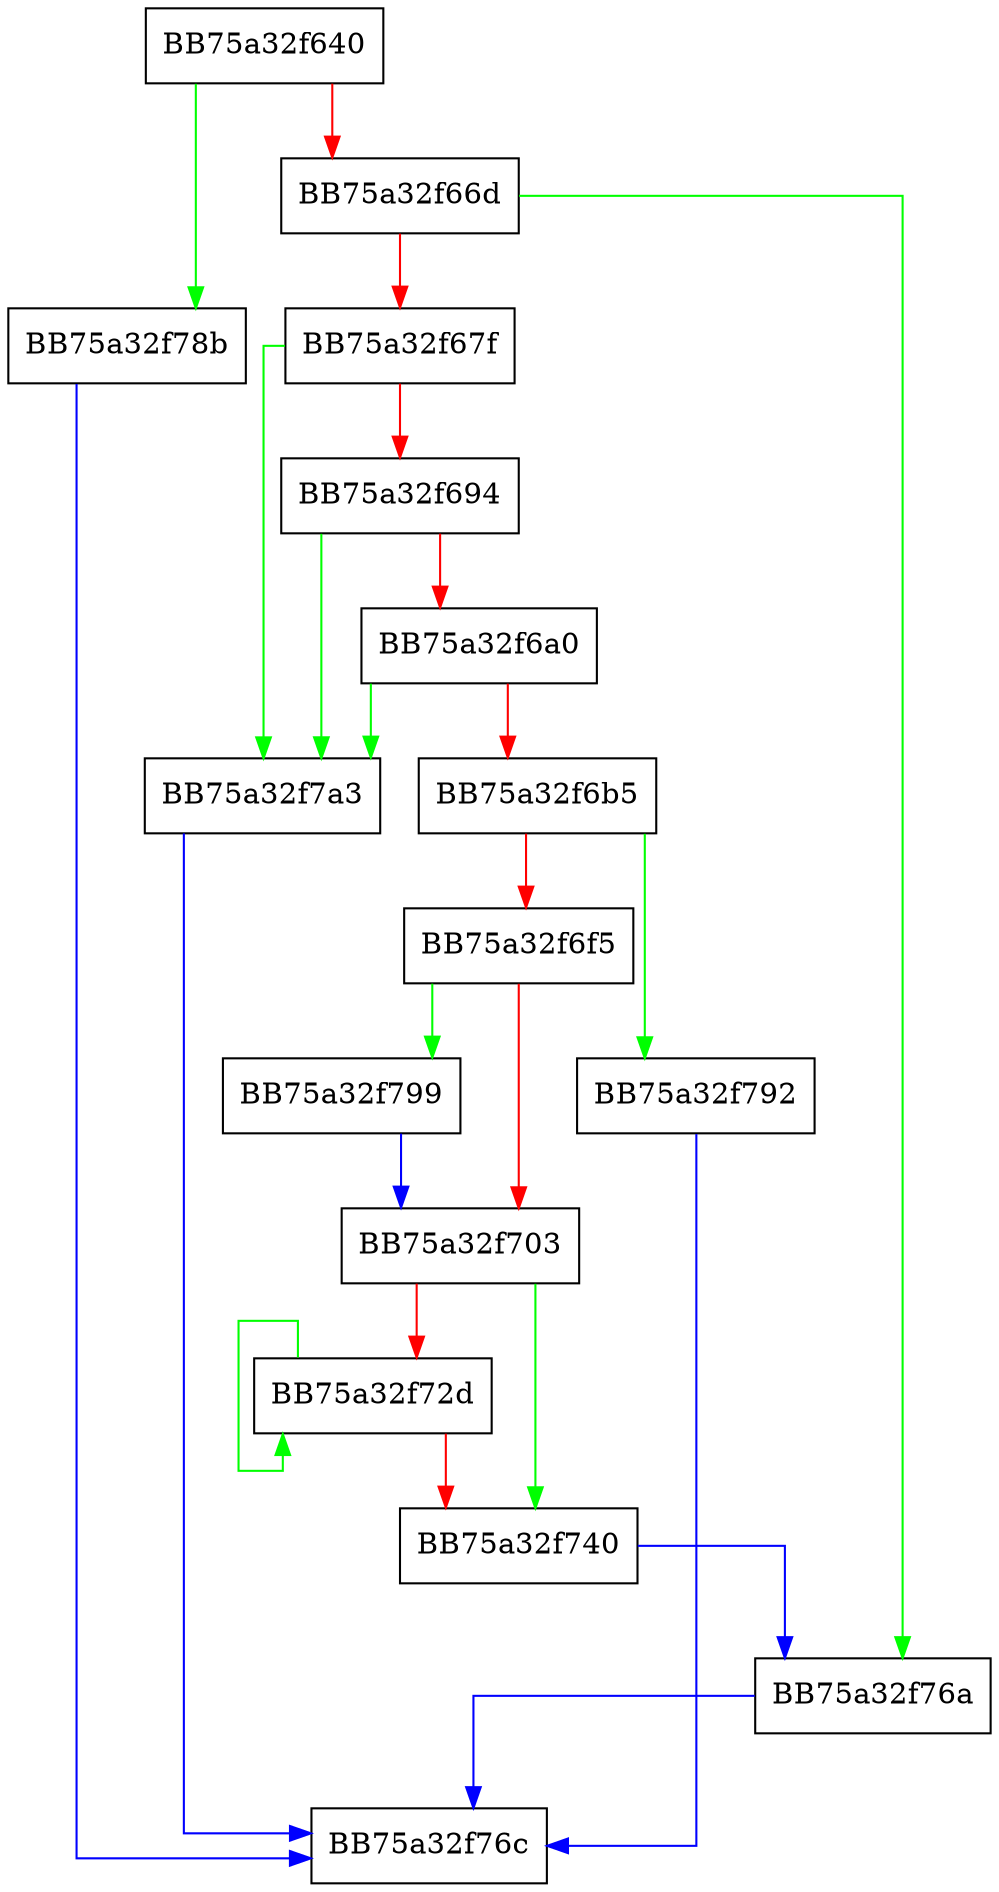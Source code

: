 digraph IL_pattern_receiver {
  node [shape="box"];
  graph [splines=ortho];
  BB75a32f640 -> BB75a32f78b [color="green"];
  BB75a32f640 -> BB75a32f66d [color="red"];
  BB75a32f66d -> BB75a32f76a [color="green"];
  BB75a32f66d -> BB75a32f67f [color="red"];
  BB75a32f67f -> BB75a32f7a3 [color="green"];
  BB75a32f67f -> BB75a32f694 [color="red"];
  BB75a32f694 -> BB75a32f7a3 [color="green"];
  BB75a32f694 -> BB75a32f6a0 [color="red"];
  BB75a32f6a0 -> BB75a32f7a3 [color="green"];
  BB75a32f6a0 -> BB75a32f6b5 [color="red"];
  BB75a32f6b5 -> BB75a32f792 [color="green"];
  BB75a32f6b5 -> BB75a32f6f5 [color="red"];
  BB75a32f6f5 -> BB75a32f799 [color="green"];
  BB75a32f6f5 -> BB75a32f703 [color="red"];
  BB75a32f703 -> BB75a32f740 [color="green"];
  BB75a32f703 -> BB75a32f72d [color="red"];
  BB75a32f72d -> BB75a32f72d [color="green"];
  BB75a32f72d -> BB75a32f740 [color="red"];
  BB75a32f740 -> BB75a32f76a [color="blue"];
  BB75a32f76a -> BB75a32f76c [color="blue"];
  BB75a32f78b -> BB75a32f76c [color="blue"];
  BB75a32f792 -> BB75a32f76c [color="blue"];
  BB75a32f799 -> BB75a32f703 [color="blue"];
  BB75a32f7a3 -> BB75a32f76c [color="blue"];
}